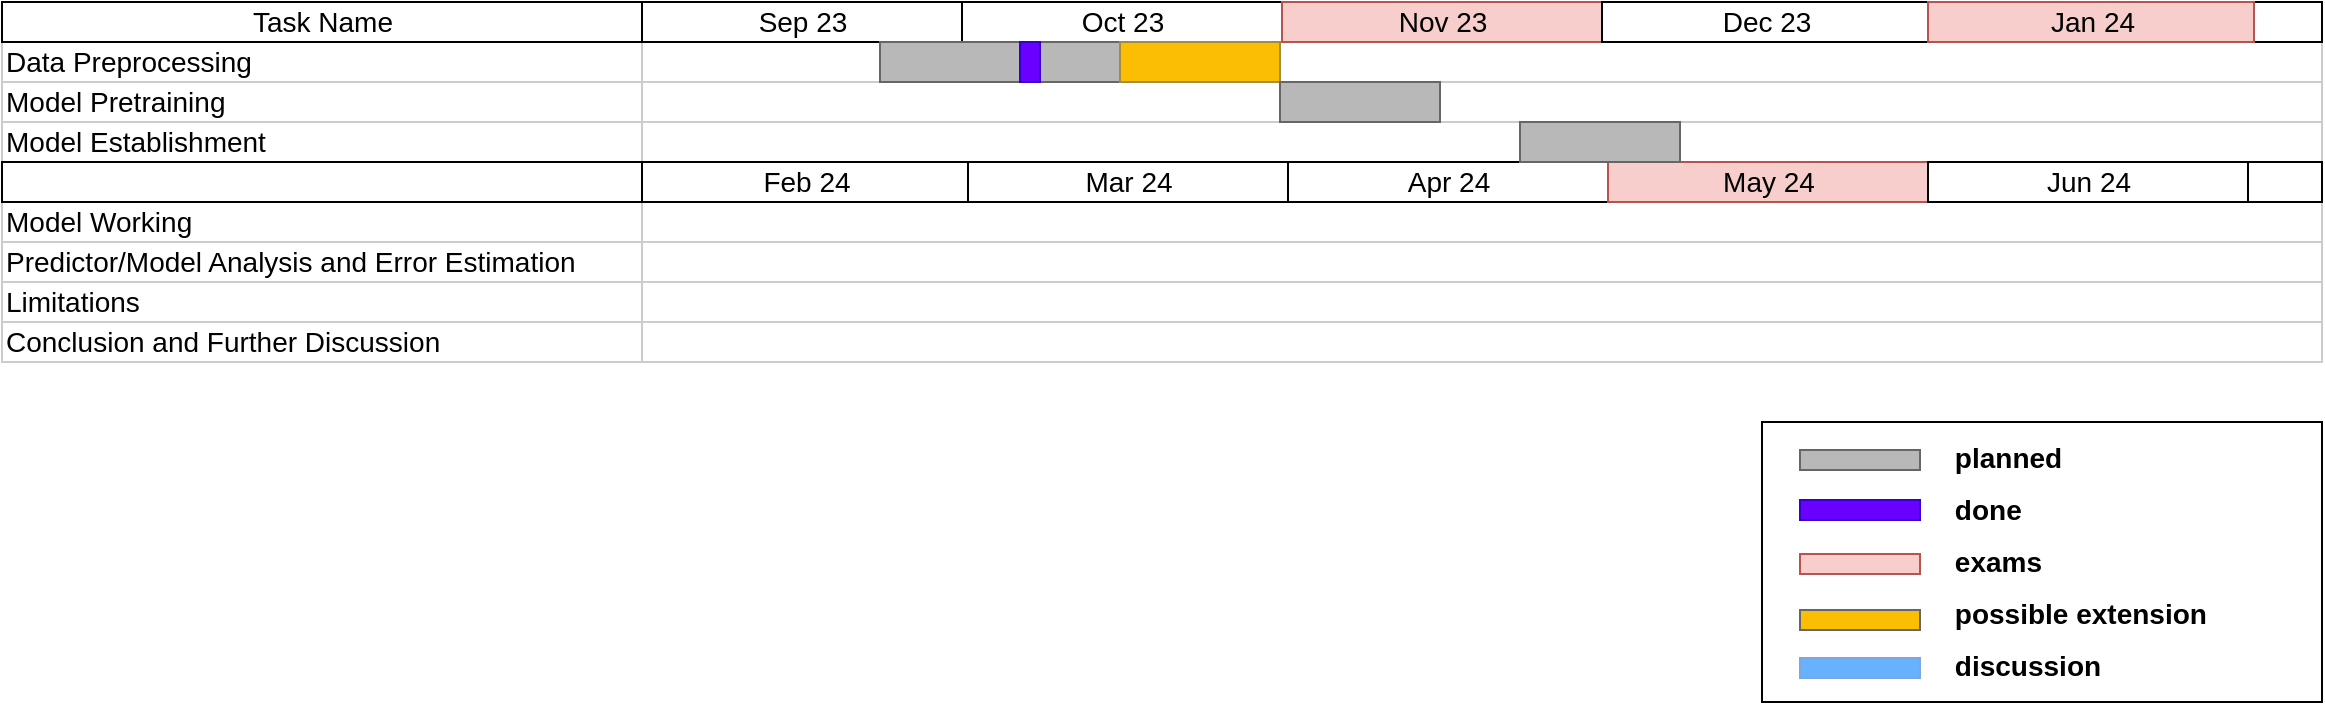 <mxfile version="22.0.4" type="device">
  <diagram name="Page-1" id="fc2ac565-0d4e-3f0d-88b0-a54af1634ed7">
    <mxGraphModel dx="1235" dy="675" grid="1" gridSize="10" guides="1" tooltips="1" connect="0" arrows="1" fold="1" page="1" pageScale="1.5" pageWidth="1169" pageHeight="827" background="none" math="0" shadow="0">
      <root>
        <mxCell id="0" style=";html=1;" />
        <mxCell id="1" style=";html=1;" parent="0" />
        <mxCell id="75" value="Data Preprocessing" style="align=left;strokeColor=#CCCCCC;html=1;fontSize=14;" parent="1" vertex="1">
          <mxGeometry x="281.0" y="150.0" width="320.0" height="20.0" as="geometry" />
        </mxCell>
        <mxCell id="80" value="Model Pretraining" style="align=left;strokeColor=#CCCCCC;html=1;fontSize=14;" parent="1" vertex="1">
          <mxGeometry x="281" y="170.0" width="320" height="20" as="geometry" />
        </mxCell>
        <mxCell id="85" value="Model Establishment" style="align=left;strokeColor=#CCCCCC;html=1;fontSize=14;" parent="1" vertex="1">
          <mxGeometry x="281.0" y="190.0" width="320.0" height="20" as="geometry" />
        </mxCell>
        <mxCell id="90" value="Model Working" style="align=left;strokeColor=#CCCCCC;html=1;fontSize=14;" parent="1" vertex="1">
          <mxGeometry x="281.0" y="230.0" width="320.0" height="20" as="geometry" />
        </mxCell>
        <mxCell id="95" value="Predictor/Model Analysis and Error Estimation" style="align=left;strokeColor=#CCCCCC;html=1;fontSize=14;" parent="1" vertex="1">
          <mxGeometry x="281.0" y="250.0" width="320.0" height="20" as="geometry" />
        </mxCell>
        <mxCell id="100" value="Limitations" style="align=left;strokeColor=#CCCCCC;html=1;fontSize=14;" parent="1" vertex="1">
          <mxGeometry x="281.0" y="270.0" width="320.0" height="20" as="geometry" />
        </mxCell>
        <mxCell id="2" value="&lt;font style=&quot;font-size: 14px;&quot;&gt;Task Name&lt;/font&gt;" style="strokeWidth=1;fontStyle=0;html=1;fontSize=14;" parent="1" vertex="1">
          <mxGeometry x="281" y="130" width="320" height="20" as="geometry" />
        </mxCell>
        <mxCell id="67c90442a009f359-289" value="Conclusion and Further Discussion" style="align=left;strokeColor=#CCCCCC;html=1;fontSize=14;" parent="1" vertex="1">
          <mxGeometry x="281.0" y="290.0" width="320.0" height="20" as="geometry" />
        </mxCell>
        <mxCell id="67c90442a009f359-291" value="" style="align=left;strokeColor=#CCCCCC;html=1;fontSize=14;" parent="1" vertex="1">
          <mxGeometry x="601" y="150" width="840" height="20" as="geometry" />
        </mxCell>
        <mxCell id="4" value="Sep 23" style="strokeWidth=1;fontStyle=0;html=1;fontSize=14;" parent="1" vertex="1">
          <mxGeometry x="601" y="130" width="160" height="20" as="geometry" />
        </mxCell>
        <mxCell id="67c90442a009f359-278" value="Oct 23" style="strokeWidth=1;fontStyle=0;html=1;fontSize=14;" parent="1" vertex="1">
          <mxGeometry x="761" y="130" width="160" height="20" as="geometry" />
        </mxCell>
        <mxCell id="67c90442a009f359-279" value="Nov 23" style="strokeWidth=1;fontStyle=0;html=1;fontSize=14;fillColor=#f8cecc;strokeColor=#b85450;" parent="1" vertex="1">
          <mxGeometry x="921" y="130" width="160" height="20" as="geometry" />
        </mxCell>
        <mxCell id="67c90442a009f359-280" value="Dec 23" style="strokeWidth=1;fontStyle=0;html=1;fontSize=14;" parent="1" vertex="1">
          <mxGeometry x="1081" y="130" width="163" height="20" as="geometry" />
        </mxCell>
        <mxCell id="67c90442a009f359-292" value="" style="align=left;strokeColor=#CCCCCC;html=1;fontSize=14;" parent="1" vertex="1">
          <mxGeometry x="601" y="170" width="840" height="20" as="geometry" />
        </mxCell>
        <mxCell id="67c90442a009f359-293" value="" style="align=left;strokeColor=#CCCCCC;html=1;fontSize=14;" parent="1" vertex="1">
          <mxGeometry x="601" y="190" width="840" height="20" as="geometry" />
        </mxCell>
        <mxCell id="67c90442a009f359-294" value="" style="align=left;strokeColor=#CCCCCC;html=1;fontSize=14;" parent="1" vertex="1">
          <mxGeometry x="601" y="230" width="840" height="20" as="geometry" />
        </mxCell>
        <mxCell id="67c90442a009f359-295" value="" style="align=left;strokeColor=#CCCCCC;html=1;fontSize=14;" parent="1" vertex="1">
          <mxGeometry x="601" y="250" width="840" height="20" as="geometry" />
        </mxCell>
        <mxCell id="67c90442a009f359-296" value="" style="align=left;strokeColor=#CCCCCC;html=1;fontSize=14;" parent="1" vertex="1">
          <mxGeometry x="601" y="270" width="840" height="20" as="geometry" />
        </mxCell>
        <mxCell id="67c90442a009f359-297" value="" style="align=left;strokeColor=#CCCCCC;html=1;fontSize=14;" parent="1" vertex="1">
          <mxGeometry x="601" y="290" width="840" height="20" as="geometry" />
        </mxCell>
        <mxCell id="KoBjPRVha1vMC0SSk9wm-102" value="" style="align=left;html=1;fontSize=14;" vertex="1" parent="1">
          <mxGeometry x="281.0" y="210.0" width="320.0" height="20" as="geometry" />
        </mxCell>
        <mxCell id="67c90442a009f359-282" value="Feb 24" style="strokeWidth=1;fontStyle=0;html=1;fontSize=14;" parent="1" vertex="1">
          <mxGeometry x="601" y="210" width="163" height="20" as="geometry" />
        </mxCell>
        <mxCell id="67c90442a009f359-283" value="Mar 24" style="strokeWidth=1;fontStyle=0;html=1;fontSize=14;" parent="1" vertex="1">
          <mxGeometry x="764" y="210" width="160" height="20" as="geometry" />
        </mxCell>
        <mxCell id="67c90442a009f359-284" value="Apr 24" style="strokeWidth=1;fontStyle=0;html=1;fontSize=14;" parent="1" vertex="1">
          <mxGeometry x="924" y="210" width="160" height="20" as="geometry" />
        </mxCell>
        <mxCell id="67c90442a009f359-285" value="May 24" style="strokeWidth=1;fontStyle=0;html=1;fontSize=14;fillColor=#f8cecc;strokeColor=#b85450;" parent="1" vertex="1">
          <mxGeometry x="1084" y="210" width="160" height="20" as="geometry" />
        </mxCell>
        <mxCell id="KoBjPRVha1vMC0SSk9wm-103" value="" style="strokeWidth=1;fontStyle=0;html=1;fontSize=14;" vertex="1" parent="1">
          <mxGeometry x="1404" y="130" width="37" height="20" as="geometry" />
        </mxCell>
        <mxCell id="KoBjPRVha1vMC0SSk9wm-106" value="" style="rounded=0;whiteSpace=wrap;html=1;fillColor=#b8b8b8;fontColor=#333333;strokeColor=#666666;" vertex="1" parent="1">
          <mxGeometry x="720" y="150" width="120" height="20" as="geometry" />
        </mxCell>
        <mxCell id="67c90442a009f359-281" value="Jan 24" style="strokeWidth=1;fontStyle=0;html=1;fontSize=14;fillColor=#f8cecc;strokeColor=#b85450;" parent="1" vertex="1">
          <mxGeometry x="1244" y="130" width="163" height="20" as="geometry" />
        </mxCell>
        <mxCell id="67c90442a009f359-287" value="" style="strokeWidth=1;fontStyle=0;html=1;fontSize=14;" parent="1" vertex="1">
          <mxGeometry x="1401" y="210" width="40" height="20" as="geometry" />
        </mxCell>
        <mxCell id="67c90442a009f359-286" value="Jun 24" style="strokeWidth=1;fontStyle=0;html=1;fontSize=14;" parent="1" vertex="1">
          <mxGeometry x="1244" y="210" width="160" height="20" as="geometry" />
        </mxCell>
        <mxCell id="KoBjPRVha1vMC0SSk9wm-107" value="" style="rounded=0;whiteSpace=wrap;html=1;fillColor=#fcbe03;strokeColor=#A38B42;" vertex="1" parent="1">
          <mxGeometry x="840" y="150" width="80" height="20" as="geometry" />
        </mxCell>
        <mxCell id="KoBjPRVha1vMC0SSk9wm-108" value="" style="rounded=0;whiteSpace=wrap;html=1;fillColor=#b8b8b8;fontColor=#333333;strokeColor=#666666;" vertex="1" parent="1">
          <mxGeometry x="920" y="170" width="80" height="20" as="geometry" />
        </mxCell>
        <mxCell id="KoBjPRVha1vMC0SSk9wm-109" value="" style="rounded=0;whiteSpace=wrap;html=1;fillColor=#b8b8b8;fontColor=#333333;strokeColor=#666666;" vertex="1" parent="1">
          <mxGeometry x="1040" y="190" width="80" height="20" as="geometry" />
        </mxCell>
        <mxCell id="KoBjPRVha1vMC0SSk9wm-111" value="" style="rounded=0;whiteSpace=wrap;html=1;fillColor=#b8b8b8;fontColor=#333333;strokeColor=#666666;" vertex="1" parent="1">
          <mxGeometry x="1180" y="354" width="60" height="10" as="geometry" />
        </mxCell>
        <mxCell id="KoBjPRVha1vMC0SSk9wm-112" value="&lt;h1 style=&quot;border-color: var(--border-color); text-align: left; font-size: 14px;&quot;&gt;&lt;font style=&quot;border-color: var(--border-color);&quot;&gt;&amp;nbsp;&amp;nbsp;&lt;span style=&quot;white-space: pre;&quot;&gt;&amp;nbsp;&amp;nbsp;&amp;nbsp;&amp;nbsp;&lt;/span&gt;&amp;nbsp;&lt;span style=&quot;border-color: var(--border-color);&quot;&gt;&lt;span style=&quot;white-space: pre;&quot;&gt;&amp;nbsp;&amp;nbsp;&amp;nbsp;&lt;/span&gt;&lt;/span&gt;planned&lt;/font&gt;&lt;/h1&gt;&lt;h1 style=&quot;border-color: var(--border-color); text-align: left; font-size: 14px;&quot;&gt;&lt;/h1&gt;&lt;h1 style=&quot;border-color: var(--border-color); text-align: left; font-size: 14px;&quot;&gt;&lt;/h1&gt;&lt;h1 style=&quot;border-color: var(--border-color); text-align: left; font-size: 14px;&quot;&gt;&lt;/h1&gt;&lt;h1 style=&quot;border-color: var(--border-color); text-align: left; font-size: 14px;&quot;&gt;&lt;font style=&quot;border-color: var(--border-color);&quot;&gt;&amp;nbsp;&lt;span style=&quot;border-color: var(--border-color);&quot;&gt;&lt;span style=&quot;white-space: pre;&quot;&gt;&amp;nbsp;&amp;nbsp;&amp;nbsp;&amp;nbsp;&lt;/span&gt;&lt;/span&gt;&amp;nbsp;&lt;span style=&quot;border-color: var(--border-color);&quot;&gt;&lt;span style=&quot;white-space: pre;&quot;&gt;&amp;nbsp;&amp;nbsp;&amp;nbsp;&amp;nbsp;&lt;/span&gt;&lt;/span&gt;done&lt;/font&gt;&lt;/h1&gt;&lt;h1 style=&quot;border-color: var(--border-color); text-align: left; font-size: 14px;&quot;&gt;&lt;font style=&quot;border-color: var(--border-color);&quot;&gt;&amp;nbsp;&lt;span style=&quot;border-color: var(--border-color);&quot;&gt;&lt;span style=&quot;white-space: pre;&quot;&gt;&amp;nbsp;&amp;nbsp;&amp;nbsp;&amp;nbsp;&lt;/span&gt;&lt;/span&gt;&amp;nbsp;&lt;span style=&quot;border-color: var(--border-color);&quot;&gt;&lt;span style=&quot;white-space: pre;&quot;&gt;&amp;nbsp;&amp;nbsp;&amp;nbsp;&amp;nbsp;&lt;/span&gt;&lt;/span&gt;exams&lt;/font&gt;&lt;/h1&gt;&lt;h1 style=&quot;border-color: var(--border-color); text-align: left; font-size: 14px;&quot;&gt;&lt;font style=&quot;border-color: var(--border-color);&quot;&gt;&amp;nbsp;&lt;span style=&quot;border-color: var(--border-color);&quot;&gt;&lt;span style=&quot;white-space: pre;&quot;&gt;&amp;nbsp;&amp;nbsp;&amp;nbsp;&amp;nbsp;&lt;/span&gt;&lt;/span&gt;&amp;nbsp;&lt;span style=&quot;border-color: var(--border-color);&quot;&gt;&lt;span style=&quot;white-space: pre;&quot;&gt;&amp;nbsp;&amp;nbsp;&amp;nbsp;&amp;nbsp;&lt;/span&gt;&lt;/span&gt;possible extension&lt;/font&gt;&lt;/h1&gt;&lt;h1 style=&quot;border-color: var(--border-color); text-align: left; font-size: 14px;&quot;&gt;&lt;font style=&quot;border-color: var(--border-color);&quot;&gt;&amp;nbsp;&lt;span style=&quot;border-color: var(--border-color);&quot;&gt;&lt;span style=&quot;white-space: pre;&quot;&gt;&amp;nbsp;&amp;nbsp;&amp;nbsp;&amp;nbsp;&lt;/span&gt;&lt;/span&gt;&amp;nbsp;&lt;span style=&quot;border-color: var(--border-color);&quot;&gt;&lt;span style=&quot;white-space: pre;&quot;&gt;&amp;nbsp;&amp;nbsp;&amp;nbsp;&amp;nbsp;&lt;/span&gt;&lt;/span&gt;discussion&lt;/font&gt;&lt;/h1&gt;" style="text;html=1;strokeColor=default;fillColor=none;align=center;verticalAlign=middle;whiteSpace=wrap;rounded=0;" vertex="1" parent="1">
          <mxGeometry x="1161" y="340" width="280" height="140" as="geometry" />
        </mxCell>
        <mxCell id="KoBjPRVha1vMC0SSk9wm-113" value="" style="rounded=0;whiteSpace=wrap;html=1;fillColor=#6a00ff;strokeColor=#3700CC;fontColor=#ffffff;" vertex="1" parent="1">
          <mxGeometry x="1180" y="379" width="60" height="10" as="geometry" />
        </mxCell>
        <mxCell id="KoBjPRVha1vMC0SSk9wm-114" value="" style="rounded=0;whiteSpace=wrap;html=1;fillColor=#f8cecc;strokeColor=#b85450;" vertex="1" parent="1">
          <mxGeometry x="1180" y="406" width="60" height="10" as="geometry" />
        </mxCell>
        <mxCell id="KoBjPRVha1vMC0SSk9wm-115" value="" style="rounded=0;whiteSpace=wrap;html=1;fillColor=#FCBE03;fontColor=#333333;strokeColor=#666666;" vertex="1" parent="1">
          <mxGeometry x="1180" y="434" width="60" height="10" as="geometry" />
        </mxCell>
        <mxCell id="KoBjPRVha1vMC0SSk9wm-116" value="" style="rounded=0;whiteSpace=wrap;html=1;fillColor=#66B2FF;fontColor=#333333;strokeColor=#7EA6E0;" vertex="1" parent="1">
          <mxGeometry x="1180" y="458" width="60" height="10" as="geometry" />
        </mxCell>
        <mxCell id="KoBjPRVha1vMC0SSk9wm-117" value="" style="rounded=0;whiteSpace=wrap;html=1;fillColor=#6a00ff;strokeColor=#3700CC;fontColor=#ffffff;" vertex="1" parent="1">
          <mxGeometry x="790" y="150" width="10" height="20" as="geometry" />
        </mxCell>
      </root>
    </mxGraphModel>
  </diagram>
</mxfile>
